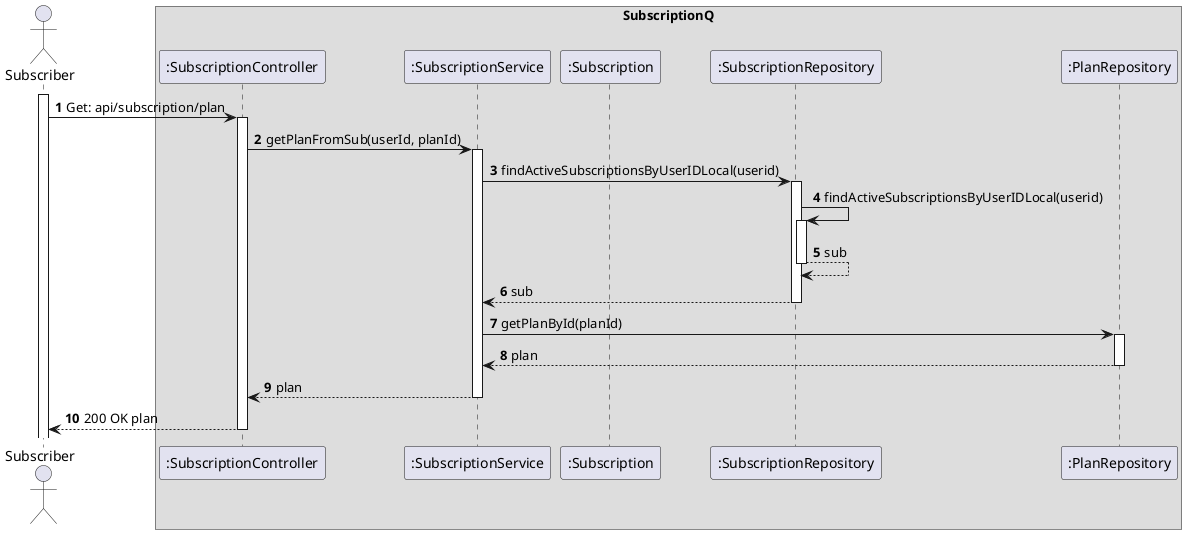 @startuml
'https://plantuml.com/sequence-diagram
autoactivate on
autonumber

actor "Subscriber" as Subscriber
box "SubscriptionQ"
    participant ":SubscriptionController" as Ctrl
    participant ":SubscriptionService" as Service
    participant ":Subscription" as Subscription
    participant ":SubscriptionRepository" as Repo
    participant ":PlanRepository" as PlanRepo
end box


activate Subscriber

    Subscriber -> Ctrl: Get: api/subscription/plan
    Ctrl -> Service: getPlanFromSub(userId, planId)
    Service -> Repo:findActiveSubscriptionsByUserIDLocal(userid)
    Repo -> Repo: findActiveSubscriptionsByUserIDLocal(userid)
    Repo --> Repo: sub
    Repo --> Service: sub

    Service -> PlanRepo: getPlanById(planId)
    PlanRepo --> Service: plan

    Service --> Ctrl: plan
    Ctrl --> Subscriber: 200 OK plan

@enduml
